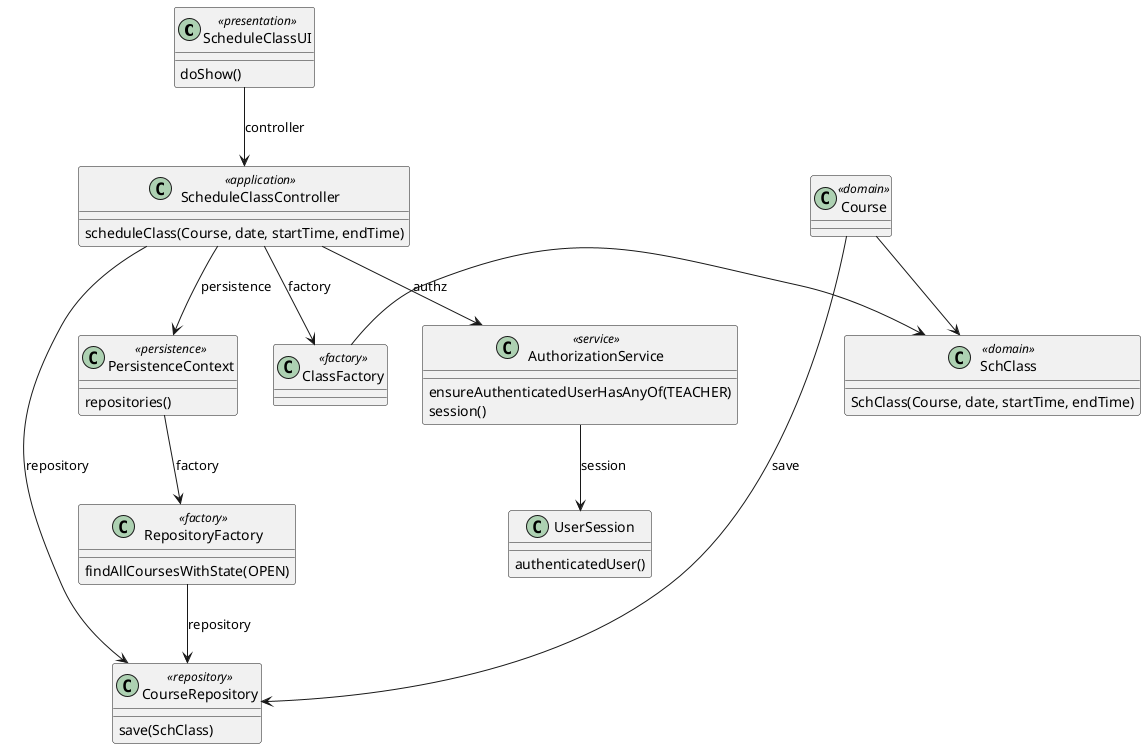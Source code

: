 @startuml

skinparam packageStyle rect
skinparam defaultFontName FG Virgil
skinparam shadowing false

class ScheduleClassUI <<presentation>> {
    doShow()
}
class ScheduleClassController <<application>> {
    scheduleClass(Course, date, startTime, endTime)
}

class AuthorizationService <<service>> {
    ensureAuthenticatedUserHasAnyOf(TEACHER)
    session()
}

class UserSession {
    authenticatedUser()
}

class Course <<domain>> {
}

class ClassFactory <<factory>> {
}

class SchClass <<domain>> {
    SchClass(Course, date, startTime, endTime)
}

class PersistenceContext <<persistence>> {
    repositories()
}

class RepositoryFactory <<factory>> {
    findAllCoursesWithState(OPEN)
}

class CourseRepository <<repository>> {
    save(SchClass)
}

Course --> SchClass
ScheduleClassController --> AuthorizationService : authz
ScheduleClassController --> CourseRepository : repository
AuthorizationService --> UserSession : session
PersistenceContext --> RepositoryFactory : factory
ScheduleClassController --> PersistenceContext : persistence
ScheduleClassUI --> ScheduleClassController : controller
ClassFactory -> SchClass
Course -> CourseRepository : save
ScheduleClassController --> ClassFactory : factory
RepositoryFactory --> CourseRepository : repository

@enduml
